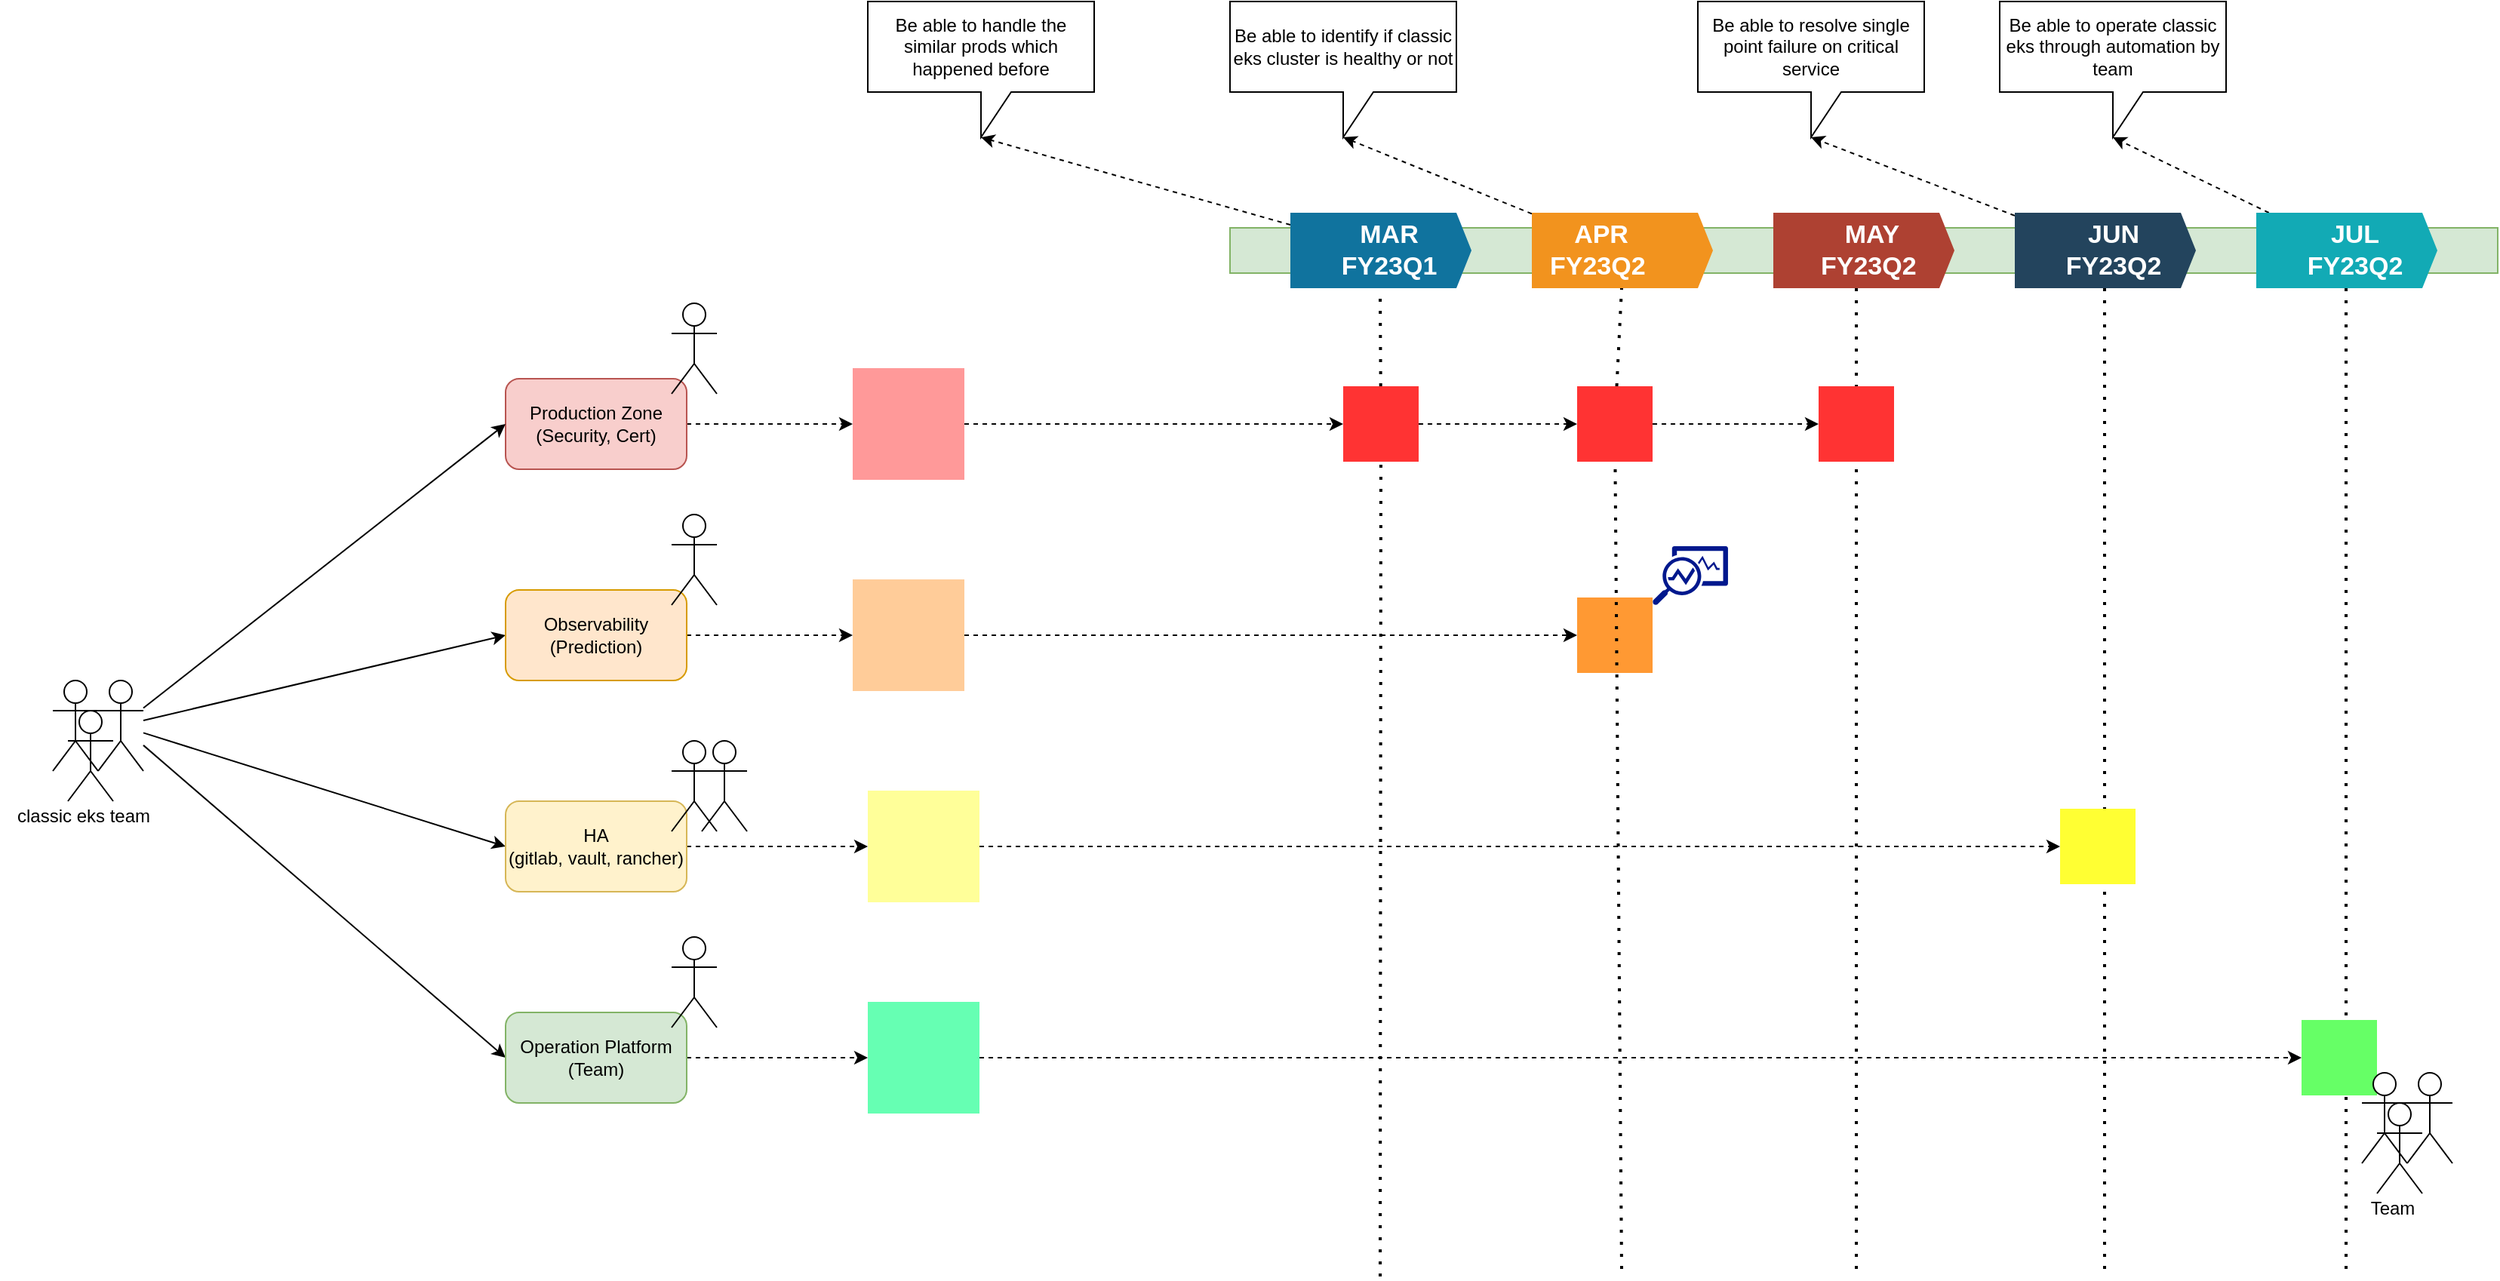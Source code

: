 <mxfile version="20.8.23" type="github">
  <diagram name="Page-1" id="vNDUmQ9X8iTSRwNMCsqz">
    <mxGraphModel dx="2499" dy="1131" grid="1" gridSize="10" guides="1" tooltips="1" connect="1" arrows="1" fold="1" page="1" pageScale="1" pageWidth="850" pageHeight="1100" math="0" shadow="0">
      <root>
        <mxCell id="0" />
        <mxCell id="1" parent="0" />
        <mxCell id="nDq_KjHqGvG9ko2mTiTP-20" style="edgeStyle=none;rounded=0;orthogonalLoop=1;jettySize=auto;html=1;entryX=0;entryY=0.5;entryDx=0;entryDy=0;dashed=1;" edge="1" parent="1" source="nDq_KjHqGvG9ko2mTiTP-1" target="nDq_KjHqGvG9ko2mTiTP-12">
          <mxGeometry relative="1" as="geometry" />
        </mxCell>
        <mxCell id="nDq_KjHqGvG9ko2mTiTP-1" value="Production Zone (Security, Cert)" style="rounded=1;whiteSpace=wrap;html=1;fillColor=#f8cecc;strokeColor=#b85450;" vertex="1" parent="1">
          <mxGeometry x="380" y="280" width="120" height="60" as="geometry" />
        </mxCell>
        <mxCell id="nDq_KjHqGvG9ko2mTiTP-2" value="" style="shape=umlActor;verticalLabelPosition=bottom;verticalAlign=top;html=1;outlineConnect=0;" vertex="1" parent="1">
          <mxGeometry x="80" y="480" width="30" height="60" as="geometry" />
        </mxCell>
        <mxCell id="nDq_KjHqGvG9ko2mTiTP-3" value="" style="shape=umlActor;verticalLabelPosition=bottom;verticalAlign=top;html=1;outlineConnect=0;" vertex="1" parent="1">
          <mxGeometry x="90" y="500" width="30" height="60" as="geometry" />
        </mxCell>
        <mxCell id="nDq_KjHqGvG9ko2mTiTP-13" style="rounded=0;orthogonalLoop=1;jettySize=auto;html=1;entryX=0;entryY=0.5;entryDx=0;entryDy=0;" edge="1" parent="1" source="nDq_KjHqGvG9ko2mTiTP-4" target="nDq_KjHqGvG9ko2mTiTP-1">
          <mxGeometry relative="1" as="geometry" />
        </mxCell>
        <mxCell id="nDq_KjHqGvG9ko2mTiTP-14" style="edgeStyle=none;rounded=0;orthogonalLoop=1;jettySize=auto;html=1;entryX=0;entryY=0.5;entryDx=0;entryDy=0;" edge="1" parent="1" source="nDq_KjHqGvG9ko2mTiTP-4" target="nDq_KjHqGvG9ko2mTiTP-7">
          <mxGeometry relative="1" as="geometry" />
        </mxCell>
        <mxCell id="nDq_KjHqGvG9ko2mTiTP-15" style="edgeStyle=none;rounded=0;orthogonalLoop=1;jettySize=auto;html=1;entryX=0;entryY=0.5;entryDx=0;entryDy=0;" edge="1" parent="1" source="nDq_KjHqGvG9ko2mTiTP-4" target="nDq_KjHqGvG9ko2mTiTP-5">
          <mxGeometry relative="1" as="geometry" />
        </mxCell>
        <mxCell id="nDq_KjHqGvG9ko2mTiTP-16" style="edgeStyle=none;rounded=0;orthogonalLoop=1;jettySize=auto;html=1;entryX=0;entryY=0.5;entryDx=0;entryDy=0;" edge="1" parent="1" source="nDq_KjHqGvG9ko2mTiTP-4" target="nDq_KjHqGvG9ko2mTiTP-6">
          <mxGeometry relative="1" as="geometry" />
        </mxCell>
        <mxCell id="nDq_KjHqGvG9ko2mTiTP-4" value="" style="shape=umlActor;verticalLabelPosition=bottom;verticalAlign=top;html=1;outlineConnect=0;" vertex="1" parent="1">
          <mxGeometry x="110" y="480" width="30" height="60" as="geometry" />
        </mxCell>
        <mxCell id="nDq_KjHqGvG9ko2mTiTP-18" style="edgeStyle=none;rounded=0;orthogonalLoop=1;jettySize=auto;html=1;dashed=1;" edge="1" parent="1" source="nDq_KjHqGvG9ko2mTiTP-5" target="nDq_KjHqGvG9ko2mTiTP-10">
          <mxGeometry relative="1" as="geometry" />
        </mxCell>
        <mxCell id="nDq_KjHqGvG9ko2mTiTP-5" value="HA &lt;br&gt;(gitlab, vault, rancher)" style="rounded=1;whiteSpace=wrap;html=1;fillColor=#fff2cc;strokeColor=#d6b656;" vertex="1" parent="1">
          <mxGeometry x="380" y="560" width="120" height="60" as="geometry" />
        </mxCell>
        <mxCell id="nDq_KjHqGvG9ko2mTiTP-17" style="edgeStyle=none;rounded=0;orthogonalLoop=1;jettySize=auto;html=1;entryX=0;entryY=0.5;entryDx=0;entryDy=0;dashed=1;" edge="1" parent="1" source="nDq_KjHqGvG9ko2mTiTP-6" target="nDq_KjHqGvG9ko2mTiTP-9">
          <mxGeometry relative="1" as="geometry" />
        </mxCell>
        <mxCell id="nDq_KjHqGvG9ko2mTiTP-6" value="Operation Platform&lt;br&gt;(Team)" style="rounded=1;whiteSpace=wrap;html=1;fillColor=#d5e8d4;strokeColor=#82b366;" vertex="1" parent="1">
          <mxGeometry x="380" y="700" width="120" height="60" as="geometry" />
        </mxCell>
        <mxCell id="nDq_KjHqGvG9ko2mTiTP-19" style="edgeStyle=none;rounded=0;orthogonalLoop=1;jettySize=auto;html=1;entryX=0;entryY=0.5;entryDx=0;entryDy=0;dashed=1;" edge="1" parent="1" source="nDq_KjHqGvG9ko2mTiTP-7" target="nDq_KjHqGvG9ko2mTiTP-11">
          <mxGeometry relative="1" as="geometry" />
        </mxCell>
        <mxCell id="nDq_KjHqGvG9ko2mTiTP-7" value="Observability (Prediction)" style="rounded=1;whiteSpace=wrap;html=1;fillColor=#ffe6cc;strokeColor=#d79b00;" vertex="1" parent="1">
          <mxGeometry x="380" y="420" width="120" height="60" as="geometry" />
        </mxCell>
        <mxCell id="nDq_KjHqGvG9ko2mTiTP-46" style="edgeStyle=none;rounded=0;orthogonalLoop=1;jettySize=auto;html=1;entryX=0;entryY=0.5;entryDx=0;entryDy=0;dashed=1;" edge="1" parent="1" source="nDq_KjHqGvG9ko2mTiTP-9" target="nDq_KjHqGvG9ko2mTiTP-42">
          <mxGeometry relative="1" as="geometry" />
        </mxCell>
        <mxCell id="nDq_KjHqGvG9ko2mTiTP-9" value="" style="shape=image;html=1;verticalAlign=top;verticalLabelPosition=bottom;labelBackgroundColor=#ffffff;imageAspect=0;aspect=fixed;image=https://cdn1.iconfinder.com/data/icons/iconoir-vol-3/24/priority-up-128.png;imageBackground=#66FFB3;fillStyle=auto;" vertex="1" parent="1">
          <mxGeometry x="620" y="693" width="74" height="74" as="geometry" />
        </mxCell>
        <mxCell id="nDq_KjHqGvG9ko2mTiTP-45" style="edgeStyle=none;rounded=0;orthogonalLoop=1;jettySize=auto;html=1;entryX=0;entryY=0.5;entryDx=0;entryDy=0;dashed=1;" edge="1" parent="1" source="nDq_KjHqGvG9ko2mTiTP-10" target="nDq_KjHqGvG9ko2mTiTP-41">
          <mxGeometry relative="1" as="geometry" />
        </mxCell>
        <mxCell id="nDq_KjHqGvG9ko2mTiTP-10" value="" style="shape=image;html=1;verticalAlign=top;verticalLabelPosition=bottom;labelBackgroundColor=#ffffff;imageAspect=0;aspect=fixed;image=https://cdn1.iconfinder.com/data/icons/iconoir-vol-3/24/priority-up-128.png;imageBackground=#FFFF99;" vertex="1" parent="1">
          <mxGeometry x="620" y="553" width="74" height="74" as="geometry" />
        </mxCell>
        <mxCell id="nDq_KjHqGvG9ko2mTiTP-44" style="edgeStyle=none;rounded=0;orthogonalLoop=1;jettySize=auto;html=1;entryX=0;entryY=0.5;entryDx=0;entryDy=0;dashed=1;" edge="1" parent="1" source="nDq_KjHqGvG9ko2mTiTP-11" target="nDq_KjHqGvG9ko2mTiTP-40">
          <mxGeometry relative="1" as="geometry" />
        </mxCell>
        <mxCell id="nDq_KjHqGvG9ko2mTiTP-11" value="" style="shape=image;html=1;verticalAlign=top;verticalLabelPosition=bottom;labelBackgroundColor=#ffffff;imageAspect=0;aspect=fixed;image=https://cdn1.iconfinder.com/data/icons/iconoir-vol-3/24/priority-up-128.png;imageBackground=#FFCC99;" vertex="1" parent="1">
          <mxGeometry x="610" y="413" width="74" height="74" as="geometry" />
        </mxCell>
        <mxCell id="nDq_KjHqGvG9ko2mTiTP-43" style="edgeStyle=none;rounded=0;orthogonalLoop=1;jettySize=auto;html=1;entryX=0;entryY=0.5;entryDx=0;entryDy=0;dashed=1;" edge="1" parent="1" source="nDq_KjHqGvG9ko2mTiTP-12" target="nDq_KjHqGvG9ko2mTiTP-38">
          <mxGeometry relative="1" as="geometry" />
        </mxCell>
        <mxCell id="nDq_KjHqGvG9ko2mTiTP-12" value="" style="shape=image;html=1;verticalAlign=top;verticalLabelPosition=bottom;labelBackgroundColor=#ffffff;imageAspect=0;aspect=fixed;image=https://cdn1.iconfinder.com/data/icons/iconoir-vol-3/24/priority-up-128.png;imageBackground=#FF9999;" vertex="1" parent="1">
          <mxGeometry x="610" y="273" width="74" height="74" as="geometry" />
        </mxCell>
        <mxCell id="nDq_KjHqGvG9ko2mTiTP-21" value="" style="fillColor=#d5e8d4;rounded=0;strokeColor=#82b366;fillStyle=auto;" vertex="1" parent="1">
          <mxGeometry x="860" y="180" width="840" height="30" as="geometry" />
        </mxCell>
        <mxCell id="nDq_KjHqGvG9ko2mTiTP-48" style="edgeStyle=none;rounded=0;orthogonalLoop=1;jettySize=auto;html=1;entryX=0;entryY=0;entryDx=75;entryDy=90;entryPerimeter=0;dashed=1;" edge="1" parent="1" source="nDq_KjHqGvG9ko2mTiTP-22" target="nDq_KjHqGvG9ko2mTiTP-47">
          <mxGeometry relative="1" as="geometry" />
        </mxCell>
        <mxCell id="nDq_KjHqGvG9ko2mTiTP-22" value="MAR&lt;br&gt;FY23Q1" style="shape=mxgraph.infographic.ribbonSimple;notch1=0;notch2=10;notch=0;html=1;fillColor=#10739E;strokeColor=none;shadow=0;fontSize=17;fontColor=#FFFFFF;align=center;spacingLeft=10;fontStyle=1;fillStyle=auto;" vertex="1" parent="1">
          <mxGeometry x="900" y="170" width="120" height="50" as="geometry" />
        </mxCell>
        <mxCell id="nDq_KjHqGvG9ko2mTiTP-52" style="edgeStyle=none;rounded=0;orthogonalLoop=1;jettySize=auto;html=1;entryX=0;entryY=0;entryDx=75;entryDy=90;entryPerimeter=0;dashed=1;" edge="1" parent="1" source="nDq_KjHqGvG9ko2mTiTP-23" target="nDq_KjHqGvG9ko2mTiTP-49">
          <mxGeometry relative="1" as="geometry" />
        </mxCell>
        <mxCell id="nDq_KjHqGvG9ko2mTiTP-23" value="&lt;div style=&quot;text-align: center;&quot;&gt;&lt;span style=&quot;background-color: initial;&quot;&gt;APR&lt;/span&gt;&lt;/div&gt;FY23Q2&amp;nbsp;" style="shape=mxgraph.infographic.ribbonSimple;notch1=0;notch2=10;notch=0;html=1;fillColor=#F2931E;strokeColor=none;shadow=0;fontSize=17;fontColor=#FFFFFF;align=left;spacingLeft=10;fontStyle=1;fillStyle=auto;" vertex="1" parent="1">
          <mxGeometry x="1060" y="170" width="120" height="50" as="geometry" />
        </mxCell>
        <mxCell id="nDq_KjHqGvG9ko2mTiTP-24" value="MAY&lt;br&gt;FY23Q2&amp;nbsp;" style="shape=mxgraph.infographic.ribbonSimple;notch1=0;notch2=10;notch=0;html=1;fillColor=#AE4132;strokeColor=none;shadow=0;fontSize=17;fontColor=#FFFFFF;align=center;spacingLeft=10;fontStyle=1;fillStyle=auto;" vertex="1" parent="1">
          <mxGeometry x="1220" y="170" width="120" height="50" as="geometry" />
        </mxCell>
        <mxCell id="nDq_KjHqGvG9ko2mTiTP-53" style="edgeStyle=none;rounded=0;orthogonalLoop=1;jettySize=auto;html=1;entryX=0;entryY=0;entryDx=75;entryDy=90;entryPerimeter=0;dashed=1;" edge="1" parent="1" source="nDq_KjHqGvG9ko2mTiTP-25" target="nDq_KjHqGvG9ko2mTiTP-50">
          <mxGeometry relative="1" as="geometry" />
        </mxCell>
        <mxCell id="nDq_KjHqGvG9ko2mTiTP-25" value="JUN&lt;br&gt;FY23Q2" style="shape=mxgraph.infographic.ribbonSimple;notch1=0;notch2=10;notch=0;html=1;fillColor=#23445D;strokeColor=none;shadow=0;fontSize=17;fontColor=#FFFFFF;align=center;spacingLeft=10;fontStyle=1;fillStyle=auto;" vertex="1" parent="1">
          <mxGeometry x="1380" y="170" width="120" height="50" as="geometry" />
        </mxCell>
        <mxCell id="nDq_KjHqGvG9ko2mTiTP-54" style="edgeStyle=none;rounded=0;orthogonalLoop=1;jettySize=auto;html=1;entryX=0;entryY=0;entryDx=75;entryDy=90;entryPerimeter=0;dashed=1;" edge="1" parent="1" source="nDq_KjHqGvG9ko2mTiTP-26" target="nDq_KjHqGvG9ko2mTiTP-51">
          <mxGeometry relative="1" as="geometry" />
        </mxCell>
        <mxCell id="nDq_KjHqGvG9ko2mTiTP-26" value="JUL&lt;br&gt;FY23Q2" style="shape=mxgraph.infographic.ribbonSimple;notch1=0;notch2=10;notch=0;html=1;fillColor=#12AAB5;strokeColor=none;shadow=0;fontSize=17;fontColor=#FFFFFF;align=center;spacingLeft=10;fontStyle=1;fillStyle=auto;" vertex="1" parent="1">
          <mxGeometry x="1540" y="170" width="120" height="50" as="geometry" />
        </mxCell>
        <mxCell id="nDq_KjHqGvG9ko2mTiTP-33" value="" style="endArrow=none;dashed=1;html=1;dashPattern=1 3;strokeWidth=2;rounded=0;startArrow=none;" edge="1" parent="1" source="nDq_KjHqGvG9ko2mTiTP-38">
          <mxGeometry width="50" height="50" relative="1" as="geometry">
            <mxPoint x="959.5" y="875" as="sourcePoint" />
            <mxPoint x="959.5" y="225" as="targetPoint" />
          </mxGeometry>
        </mxCell>
        <mxCell id="nDq_KjHqGvG9ko2mTiTP-34" value="" style="endArrow=none;dashed=1;html=1;dashPattern=1 3;strokeWidth=2;rounded=0;startArrow=none;" edge="1" parent="1" source="nDq_KjHqGvG9ko2mTiTP-79">
          <mxGeometry width="50" height="50" relative="1" as="geometry">
            <mxPoint x="1119.5" y="870" as="sourcePoint" />
            <mxPoint x="1119.5" y="220" as="targetPoint" />
          </mxGeometry>
        </mxCell>
        <mxCell id="nDq_KjHqGvG9ko2mTiTP-35" value="" style="endArrow=none;dashed=1;html=1;dashPattern=1 3;strokeWidth=2;rounded=0;" edge="1" parent="1">
          <mxGeometry width="50" height="50" relative="1" as="geometry">
            <mxPoint x="1275" y="870" as="sourcePoint" />
            <mxPoint x="1275" y="220" as="targetPoint" />
          </mxGeometry>
        </mxCell>
        <mxCell id="nDq_KjHqGvG9ko2mTiTP-36" value="" style="endArrow=none;dashed=1;html=1;dashPattern=1 3;strokeWidth=2;rounded=0;" edge="1" parent="1">
          <mxGeometry width="50" height="50" relative="1" as="geometry">
            <mxPoint x="1439.5" y="870" as="sourcePoint" />
            <mxPoint x="1439.5" y="220" as="targetPoint" />
          </mxGeometry>
        </mxCell>
        <mxCell id="nDq_KjHqGvG9ko2mTiTP-37" value="" style="endArrow=none;dashed=1;html=1;dashPattern=1 3;strokeWidth=2;rounded=0;" edge="1" parent="1">
          <mxGeometry width="50" height="50" relative="1" as="geometry">
            <mxPoint x="1599.5" y="870" as="sourcePoint" />
            <mxPoint x="1599.5" y="220" as="targetPoint" />
          </mxGeometry>
        </mxCell>
        <mxCell id="nDq_KjHqGvG9ko2mTiTP-39" value="" style="endArrow=none;dashed=1;html=1;dashPattern=1 3;strokeWidth=2;rounded=0;" edge="1" parent="1" target="nDq_KjHqGvG9ko2mTiTP-38">
          <mxGeometry width="50" height="50" relative="1" as="geometry">
            <mxPoint x="959.5" y="875" as="sourcePoint" />
            <mxPoint x="959.5" y="225" as="targetPoint" />
          </mxGeometry>
        </mxCell>
        <mxCell id="nDq_KjHqGvG9ko2mTiTP-82" style="edgeStyle=none;rounded=0;orthogonalLoop=1;jettySize=auto;html=1;entryX=0;entryY=0.5;entryDx=0;entryDy=0;dashed=1;" edge="1" parent="1" source="nDq_KjHqGvG9ko2mTiTP-38" target="nDq_KjHqGvG9ko2mTiTP-79">
          <mxGeometry relative="1" as="geometry" />
        </mxCell>
        <mxCell id="nDq_KjHqGvG9ko2mTiTP-38" value="" style="shape=image;html=1;verticalAlign=top;verticalLabelPosition=bottom;labelBackgroundColor=#ffffff;imageAspect=0;aspect=fixed;image=https://cdn4.iconfinder.com/data/icons/for-your-interface-free-samples/128/Pointer-128.png;fillStyle=auto;imageBackground=#FF3333;" vertex="1" parent="1">
          <mxGeometry x="935" y="285" width="50" height="50" as="geometry" />
        </mxCell>
        <mxCell id="nDq_KjHqGvG9ko2mTiTP-40" value="" style="shape=image;html=1;verticalAlign=top;verticalLabelPosition=bottom;labelBackgroundColor=#ffffff;imageAspect=0;aspect=fixed;image=https://cdn4.iconfinder.com/data/icons/for-your-interface-free-samples/128/Pointer-128.png;fillStyle=auto;imageBackground=#FF9933;" vertex="1" parent="1">
          <mxGeometry x="1090" y="425" width="50" height="50" as="geometry" />
        </mxCell>
        <mxCell id="nDq_KjHqGvG9ko2mTiTP-41" value="" style="shape=image;html=1;verticalAlign=top;verticalLabelPosition=bottom;labelBackgroundColor=#ffffff;imageAspect=0;aspect=fixed;image=https://cdn4.iconfinder.com/data/icons/for-your-interface-free-samples/128/Pointer-128.png;fillStyle=auto;imageBackground=#FFFF33;" vertex="1" parent="1">
          <mxGeometry x="1410" y="565" width="50" height="50" as="geometry" />
        </mxCell>
        <mxCell id="nDq_KjHqGvG9ko2mTiTP-42" value="" style="shape=image;html=1;verticalAlign=top;verticalLabelPosition=bottom;labelBackgroundColor=#ffffff;imageAspect=0;aspect=fixed;image=https://cdn4.iconfinder.com/data/icons/for-your-interface-free-samples/128/Pointer-128.png;fillStyle=auto;imageBackground=#66FF66;" vertex="1" parent="1">
          <mxGeometry x="1570" y="705" width="50" height="50" as="geometry" />
        </mxCell>
        <mxCell id="nDq_KjHqGvG9ko2mTiTP-47" value="&lt;span style=&quot;background-color: initial;&quot;&gt;Be able to handle the similar prods which happened before&lt;/span&gt;" style="shape=callout;whiteSpace=wrap;html=1;perimeter=calloutPerimeter;fillStyle=auto;align=center;" vertex="1" parent="1">
          <mxGeometry x="620" y="30" width="150" height="90" as="geometry" />
        </mxCell>
        <mxCell id="nDq_KjHqGvG9ko2mTiTP-49" value="&lt;span style=&quot;background-color: initial;&quot;&gt;Be able to identify if classic eks cluster is healthy or not&lt;/span&gt;" style="shape=callout;whiteSpace=wrap;html=1;perimeter=calloutPerimeter;fillStyle=auto;align=center;" vertex="1" parent="1">
          <mxGeometry x="860" y="30" width="150" height="90" as="geometry" />
        </mxCell>
        <mxCell id="nDq_KjHqGvG9ko2mTiTP-50" value="&lt;span style=&quot;background-color: initial;&quot;&gt;Be able to resolve single point failure on critical service&lt;/span&gt;" style="shape=callout;whiteSpace=wrap;html=1;perimeter=calloutPerimeter;fillStyle=auto;align=center;" vertex="1" parent="1">
          <mxGeometry x="1170" y="30" width="150" height="90" as="geometry" />
        </mxCell>
        <mxCell id="nDq_KjHqGvG9ko2mTiTP-51" value="&lt;span style=&quot;background-color: initial;&quot;&gt;Be able to operate classic eks through automation by team&lt;/span&gt;" style="shape=callout;whiteSpace=wrap;html=1;perimeter=calloutPerimeter;fillStyle=auto;align=center;" vertex="1" parent="1">
          <mxGeometry x="1370" y="30" width="150" height="90" as="geometry" />
        </mxCell>
        <mxCell id="nDq_KjHqGvG9ko2mTiTP-55" value="" style="shape=umlActor;verticalLabelPosition=bottom;verticalAlign=top;html=1;outlineConnect=0;fillStyle=auto;" vertex="1" parent="1">
          <mxGeometry x="490" y="520" width="30" height="60" as="geometry" />
        </mxCell>
        <mxCell id="nDq_KjHqGvG9ko2mTiTP-56" value="" style="shape=umlActor;verticalLabelPosition=bottom;verticalAlign=top;html=1;outlineConnect=0;fillStyle=auto;" vertex="1" parent="1">
          <mxGeometry x="510" y="520" width="30" height="60" as="geometry" />
        </mxCell>
        <mxCell id="nDq_KjHqGvG9ko2mTiTP-57" value="" style="shape=umlActor;verticalLabelPosition=bottom;verticalAlign=top;html=1;outlineConnect=0;fillStyle=auto;" vertex="1" parent="1">
          <mxGeometry x="490" y="650" width="30" height="60" as="geometry" />
        </mxCell>
        <mxCell id="nDq_KjHqGvG9ko2mTiTP-58" value="" style="shape=umlActor;verticalLabelPosition=bottom;verticalAlign=top;html=1;outlineConnect=0;fillStyle=auto;" vertex="1" parent="1">
          <mxGeometry x="490" y="370" width="30" height="60" as="geometry" />
        </mxCell>
        <mxCell id="nDq_KjHqGvG9ko2mTiTP-59" value="" style="shape=umlActor;verticalLabelPosition=bottom;verticalAlign=top;html=1;outlineConnect=0;fillStyle=auto;" vertex="1" parent="1">
          <mxGeometry x="490" y="230" width="30" height="60" as="geometry" />
        </mxCell>
        <mxCell id="nDq_KjHqGvG9ko2mTiTP-60" value="classic eks team" style="text;html=1;align=center;verticalAlign=middle;resizable=0;points=[];autosize=1;strokeColor=none;fillColor=none;" vertex="1" parent="1">
          <mxGeometry x="45" y="555" width="110" height="30" as="geometry" />
        </mxCell>
        <mxCell id="nDq_KjHqGvG9ko2mTiTP-61" value="" style="shape=umlActor;verticalLabelPosition=bottom;verticalAlign=top;html=1;outlineConnect=0;" vertex="1" parent="1">
          <mxGeometry x="1610" y="740" width="30" height="60" as="geometry" />
        </mxCell>
        <mxCell id="nDq_KjHqGvG9ko2mTiTP-62" value="" style="shape=umlActor;verticalLabelPosition=bottom;verticalAlign=top;html=1;outlineConnect=0;" vertex="1" parent="1">
          <mxGeometry x="1620" y="760" width="30" height="60" as="geometry" />
        </mxCell>
        <mxCell id="nDq_KjHqGvG9ko2mTiTP-63" value="" style="shape=umlActor;verticalLabelPosition=bottom;verticalAlign=top;html=1;outlineConnect=0;" vertex="1" parent="1">
          <mxGeometry x="1640" y="740" width="30" height="60" as="geometry" />
        </mxCell>
        <mxCell id="nDq_KjHqGvG9ko2mTiTP-65" value="Team" style="text;html=1;align=center;verticalAlign=middle;resizable=0;points=[];autosize=1;strokeColor=none;fillColor=none;" vertex="1" parent="1">
          <mxGeometry x="1605" y="815" width="50" height="30" as="geometry" />
        </mxCell>
        <mxCell id="nDq_KjHqGvG9ko2mTiTP-77" value="" style="sketch=0;aspect=fixed;pointerEvents=1;shadow=0;dashed=0;html=1;strokeColor=none;labelPosition=center;verticalLabelPosition=bottom;verticalAlign=top;align=center;fillColor=#00188D;shape=mxgraph.mscae.enterprise.monitor_running_apps;fillStyle=auto;" vertex="1" parent="1">
          <mxGeometry x="1140" y="391" width="50" height="39" as="geometry" />
        </mxCell>
        <mxCell id="nDq_KjHqGvG9ko2mTiTP-78" value="" style="shape=image;html=1;verticalAlign=top;verticalLabelPosition=bottom;labelBackgroundColor=#ffffff;imageAspect=0;aspect=fixed;image=https://cdn0.iconfinder.com/data/icons/security-double-color-red-and-black-vol-1/52/extinguisher__fire__security__emergency__fighter-128.png;fillStyle=auto;" vertex="1" parent="1">
          <mxGeometry x="1300" y="250" width="50" height="50" as="geometry" />
        </mxCell>
        <mxCell id="nDq_KjHqGvG9ko2mTiTP-80" value="" style="endArrow=none;dashed=1;html=1;dashPattern=1 3;strokeWidth=2;rounded=0;" edge="1" parent="1" target="nDq_KjHqGvG9ko2mTiTP-79">
          <mxGeometry width="50" height="50" relative="1" as="geometry">
            <mxPoint x="1119.5" y="870" as="sourcePoint" />
            <mxPoint x="1119.5" y="220" as="targetPoint" />
          </mxGeometry>
        </mxCell>
        <mxCell id="nDq_KjHqGvG9ko2mTiTP-83" style="edgeStyle=none;rounded=0;orthogonalLoop=1;jettySize=auto;html=1;entryX=0;entryY=0.5;entryDx=0;entryDy=0;dashed=1;" edge="1" parent="1" source="nDq_KjHqGvG9ko2mTiTP-79" target="nDq_KjHqGvG9ko2mTiTP-81">
          <mxGeometry relative="1" as="geometry" />
        </mxCell>
        <mxCell id="nDq_KjHqGvG9ko2mTiTP-79" value="" style="shape=image;html=1;verticalAlign=top;verticalLabelPosition=bottom;labelBackgroundColor=#ffffff;imageAspect=0;aspect=fixed;image=https://cdn4.iconfinder.com/data/icons/for-your-interface-free-samples/128/Pointer-128.png;fillStyle=auto;imageBackground=#FF3333;" vertex="1" parent="1">
          <mxGeometry x="1090" y="285" width="50" height="50" as="geometry" />
        </mxCell>
        <mxCell id="nDq_KjHqGvG9ko2mTiTP-81" value="" style="shape=image;html=1;verticalAlign=top;verticalLabelPosition=bottom;labelBackgroundColor=#ffffff;imageAspect=0;aspect=fixed;image=https://cdn4.iconfinder.com/data/icons/for-your-interface-free-samples/128/Pointer-128.png;fillStyle=auto;imageBackground=#FF3333;" vertex="1" parent="1">
          <mxGeometry x="1250" y="285" width="50" height="50" as="geometry" />
        </mxCell>
        <mxCell id="nDq_KjHqGvG9ko2mTiTP-84" value="" style="shape=image;html=1;verticalAlign=top;verticalLabelPosition=bottom;labelBackgroundColor=#ffffff;imageAspect=0;aspect=fixed;image=https://cdn0.iconfinder.com/data/icons/security-double-color-red-and-black-vol-1/52/extinguisher__fire__security__emergency__fighter-128.png;fillStyle=auto;" vertex="1" parent="1">
          <mxGeometry x="1130" y="240" width="50" height="50" as="geometry" />
        </mxCell>
      </root>
    </mxGraphModel>
  </diagram>
</mxfile>

